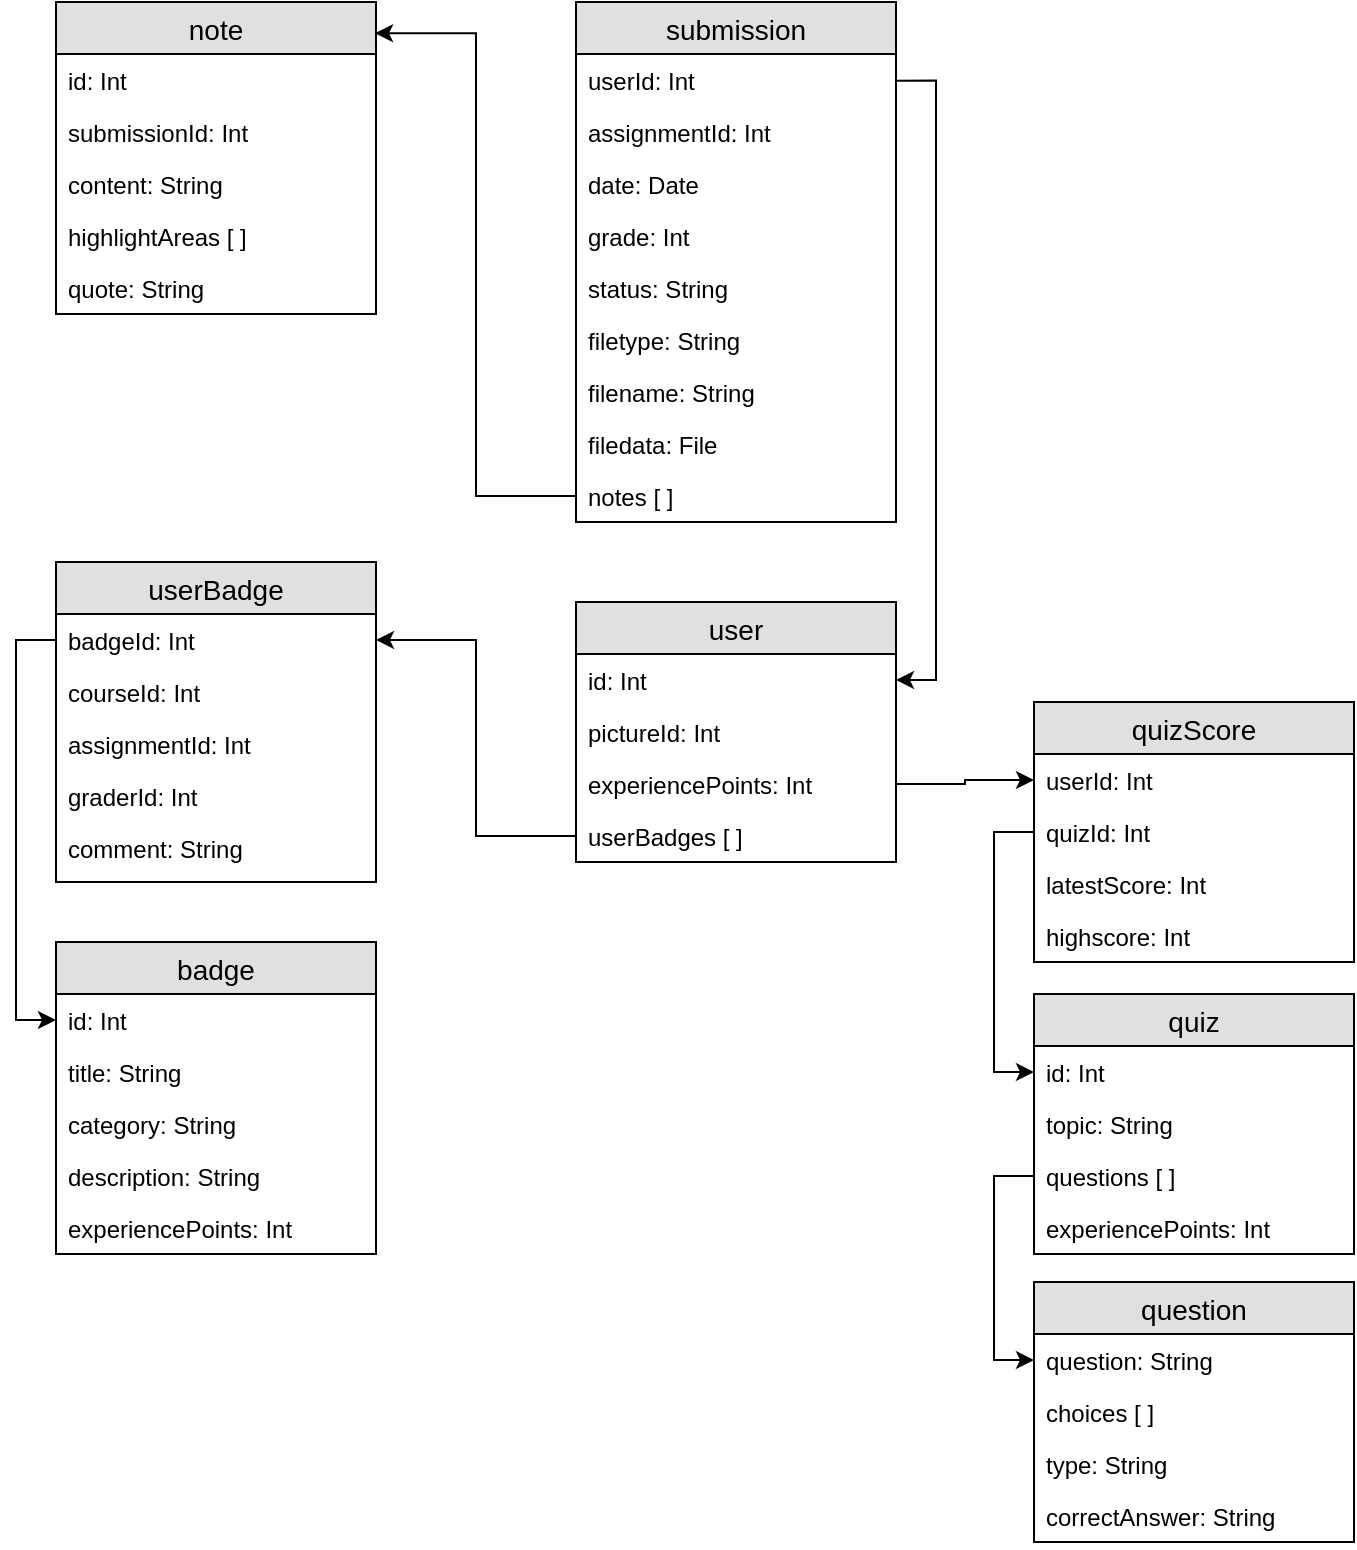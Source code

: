 <mxfile version="12.1.7" type="device" pages="1"><diagram id="9M7HGouGhGcaBpAijKqG" name="Page-1"><mxGraphModel dx="768" dy="729" grid="1" gridSize="10" guides="1" tooltips="1" connect="1" arrows="1" fold="1" page="1" pageScale="1" pageWidth="827" pageHeight="1169" math="0" shadow="0"><root><mxCell id="0"/><mxCell id="1" parent="0"/><mxCell id="UW22E7kRBmM2L81HW0uz-48" value="submission" style="swimlane;fontStyle=0;childLayout=stackLayout;horizontal=1;startSize=26;fillColor=#e0e0e0;horizontalStack=0;resizeParent=1;resizeParentMax=0;resizeLast=0;collapsible=1;marginBottom=0;swimlaneFillColor=#ffffff;align=center;fontSize=14;" parent="1" vertex="1"><mxGeometry x="380" y="320" width="160" height="260" as="geometry"/></mxCell><mxCell id="vAThn5366vt8PDFpqyOp-75" value="userId: Int" style="text;strokeColor=none;fillColor=none;spacingLeft=4;spacingRight=4;overflow=hidden;rotatable=0;points=[[0,0.5],[1,0.5]];portConstraint=eastwest;fontSize=12;" vertex="1" parent="UW22E7kRBmM2L81HW0uz-48"><mxGeometry y="26" width="160" height="26" as="geometry"/></mxCell><mxCell id="vAThn5366vt8PDFpqyOp-29" value="assignmentId: Int" style="text;strokeColor=none;fillColor=none;spacingLeft=4;spacingRight=4;overflow=hidden;rotatable=0;points=[[0,0.5],[1,0.5]];portConstraint=eastwest;fontSize=12;" vertex="1" parent="UW22E7kRBmM2L81HW0uz-48"><mxGeometry y="52" width="160" height="26" as="geometry"/></mxCell><mxCell id="vAThn5366vt8PDFpqyOp-30" value="date: Date" style="text;strokeColor=none;fillColor=none;spacingLeft=4;spacingRight=4;overflow=hidden;rotatable=0;points=[[0,0.5],[1,0.5]];portConstraint=eastwest;fontSize=12;" vertex="1" parent="UW22E7kRBmM2L81HW0uz-48"><mxGeometry y="78" width="160" height="26" as="geometry"/></mxCell><mxCell id="vAThn5366vt8PDFpqyOp-32" value="grade: Int" style="text;strokeColor=none;fillColor=none;spacingLeft=4;spacingRight=4;overflow=hidden;rotatable=0;points=[[0,0.5],[1,0.5]];portConstraint=eastwest;fontSize=12;" vertex="1" parent="UW22E7kRBmM2L81HW0uz-48"><mxGeometry y="104" width="160" height="26" as="geometry"/></mxCell><mxCell id="vAThn5366vt8PDFpqyOp-33" value="status: String" style="text;strokeColor=none;fillColor=none;spacingLeft=4;spacingRight=4;overflow=hidden;rotatable=0;points=[[0,0.5],[1,0.5]];portConstraint=eastwest;fontSize=12;" vertex="1" parent="UW22E7kRBmM2L81HW0uz-48"><mxGeometry y="130" width="160" height="26" as="geometry"/></mxCell><mxCell id="vAThn5366vt8PDFpqyOp-31" value="filetype: String" style="text;strokeColor=none;fillColor=none;spacingLeft=4;spacingRight=4;overflow=hidden;rotatable=0;points=[[0,0.5],[1,0.5]];portConstraint=eastwest;fontSize=12;" vertex="1" parent="UW22E7kRBmM2L81HW0uz-48"><mxGeometry y="156" width="160" height="26" as="geometry"/></mxCell><mxCell id="vAThn5366vt8PDFpqyOp-43" value="filename: String" style="text;strokeColor=none;fillColor=none;spacingLeft=4;spacingRight=4;overflow=hidden;rotatable=0;points=[[0,0.5],[1,0.5]];portConstraint=eastwest;fontSize=12;" vertex="1" parent="UW22E7kRBmM2L81HW0uz-48"><mxGeometry y="182" width="160" height="26" as="geometry"/></mxCell><mxCell id="vAThn5366vt8PDFpqyOp-34" value="filedata: File" style="text;strokeColor=none;fillColor=none;spacingLeft=4;spacingRight=4;overflow=hidden;rotatable=0;points=[[0,0.5],[1,0.5]];portConstraint=eastwest;fontSize=12;" vertex="1" parent="UW22E7kRBmM2L81HW0uz-48"><mxGeometry y="208" width="160" height="26" as="geometry"/></mxCell><mxCell id="vAThn5366vt8PDFpqyOp-44" value="notes [ ]" style="text;strokeColor=none;fillColor=none;spacingLeft=4;spacingRight=4;overflow=hidden;rotatable=0;points=[[0,0.5],[1,0.5]];portConstraint=eastwest;fontSize=12;" vertex="1" parent="UW22E7kRBmM2L81HW0uz-48"><mxGeometry y="234" width="160" height="26" as="geometry"/></mxCell><mxCell id="hipgeJb299juRo-40Jbe-1" value="note" style="swimlane;fontStyle=0;childLayout=stackLayout;horizontal=1;startSize=26;fillColor=#e0e0e0;horizontalStack=0;resizeParent=1;resizeParentMax=0;resizeLast=0;collapsible=1;marginBottom=0;swimlaneFillColor=#ffffff;align=center;fontSize=14;" parent="1" vertex="1"><mxGeometry x="120" y="320" width="160" height="156" as="geometry"/></mxCell><mxCell id="hipgeJb299juRo-40Jbe-2" value="id: Int" style="text;strokeColor=none;fillColor=none;spacingLeft=4;spacingRight=4;overflow=hidden;rotatable=0;points=[[0,0.5],[1,0.5]];portConstraint=eastwest;fontSize=12;" parent="hipgeJb299juRo-40Jbe-1" vertex="1"><mxGeometry y="26" width="160" height="26" as="geometry"/></mxCell><mxCell id="hipgeJb299juRo-40Jbe-6" value="submissionId: Int" style="text;strokeColor=none;fillColor=none;spacingLeft=4;spacingRight=4;overflow=hidden;rotatable=0;points=[[0,0.5],[1,0.5]];portConstraint=eastwest;fontSize=12;" parent="hipgeJb299juRo-40Jbe-1" vertex="1"><mxGeometry y="52" width="160" height="26" as="geometry"/></mxCell><mxCell id="hipgeJb299juRo-40Jbe-3" value="content: String" style="text;strokeColor=none;fillColor=none;spacingLeft=4;spacingRight=4;overflow=hidden;rotatable=0;points=[[0,0.5],[1,0.5]];portConstraint=eastwest;fontSize=12;" parent="hipgeJb299juRo-40Jbe-1" vertex="1"><mxGeometry y="78" width="160" height="26" as="geometry"/></mxCell><mxCell id="hipgeJb299juRo-40Jbe-5" value="highlightAreas [ ]" style="text;strokeColor=none;fillColor=none;spacingLeft=4;spacingRight=4;overflow=hidden;rotatable=0;points=[[0,0.5],[1,0.5]];portConstraint=eastwest;fontSize=12;" parent="hipgeJb299juRo-40Jbe-1" vertex="1"><mxGeometry y="104" width="160" height="26" as="geometry"/></mxCell><mxCell id="hipgeJb299juRo-40Jbe-4" value="quote: String" style="text;strokeColor=none;fillColor=none;spacingLeft=4;spacingRight=4;overflow=hidden;rotatable=0;points=[[0,0.5],[1,0.5]];portConstraint=eastwest;fontSize=12;" parent="hipgeJb299juRo-40Jbe-1" vertex="1"><mxGeometry y="130" width="160" height="26" as="geometry"/></mxCell><mxCell id="yq9rUIAZdd-ASlxulGNy-3" value="userBadge" style="swimlane;fontStyle=0;childLayout=stackLayout;horizontal=1;startSize=26;fillColor=#e0e0e0;horizontalStack=0;resizeParent=1;resizeParentMax=0;resizeLast=0;collapsible=1;marginBottom=0;swimlaneFillColor=#ffffff;align=center;fontSize=14;" parent="1" vertex="1"><mxGeometry x="120" y="600" width="160" height="160" as="geometry"/></mxCell><mxCell id="vAThn5366vt8PDFpqyOp-13" value="badgeId: Int" style="text;strokeColor=none;fillColor=none;spacingLeft=4;spacingRight=4;overflow=hidden;rotatable=0;points=[[0,0.5],[1,0.5]];portConstraint=eastwest;fontSize=12;" vertex="1" parent="yq9rUIAZdd-ASlxulGNy-3"><mxGeometry y="26" width="160" height="26" as="geometry"/></mxCell><mxCell id="yq9rUIAZdd-ASlxulGNy-4" value="courseId: Int" style="text;strokeColor=none;fillColor=none;spacingLeft=4;spacingRight=4;overflow=hidden;rotatable=0;points=[[0,0.5],[1,0.5]];portConstraint=eastwest;fontSize=12;" parent="yq9rUIAZdd-ASlxulGNy-3" vertex="1"><mxGeometry y="52" width="160" height="26" as="geometry"/></mxCell><mxCell id="yq9rUIAZdd-ASlxulGNy-9" value="assignmentId: Int" style="text;strokeColor=none;fillColor=none;spacingLeft=4;spacingRight=4;overflow=hidden;rotatable=0;points=[[0,0.5],[1,0.5]];portConstraint=eastwest;fontSize=12;" parent="yq9rUIAZdd-ASlxulGNy-3" vertex="1"><mxGeometry y="78" width="160" height="26" as="geometry"/></mxCell><mxCell id="vAThn5366vt8PDFpqyOp-3" value="graderId: Int" style="text;strokeColor=none;fillColor=none;spacingLeft=4;spacingRight=4;overflow=hidden;rotatable=0;points=[[0,0.5],[1,0.5]];portConstraint=eastwest;fontSize=12;" vertex="1" parent="yq9rUIAZdd-ASlxulGNy-3"><mxGeometry y="104" width="160" height="26" as="geometry"/></mxCell><mxCell id="vAThn5366vt8PDFpqyOp-57" value="comment: String" style="text;strokeColor=none;fillColor=none;spacingLeft=4;spacingRight=4;overflow=hidden;rotatable=0;points=[[0,0.5],[1,0.5]];portConstraint=eastwest;fontSize=12;" vertex="1" parent="yq9rUIAZdd-ASlxulGNy-3"><mxGeometry y="130" width="160" height="30" as="geometry"/></mxCell><mxCell id="vAThn5366vt8PDFpqyOp-4" value="user" style="swimlane;fontStyle=0;childLayout=stackLayout;horizontal=1;startSize=26;fillColor=#e0e0e0;horizontalStack=0;resizeParent=1;resizeParentMax=0;resizeLast=0;collapsible=1;marginBottom=0;swimlaneFillColor=#ffffff;align=center;fontSize=14;" vertex="1" parent="1"><mxGeometry x="380" y="620" width="160" height="130" as="geometry"/></mxCell><mxCell id="vAThn5366vt8PDFpqyOp-5" value="id: Int" style="text;strokeColor=none;fillColor=none;spacingLeft=4;spacingRight=4;overflow=hidden;rotatable=0;points=[[0,0.5],[1,0.5]];portConstraint=eastwest;fontSize=12;" vertex="1" parent="vAThn5366vt8PDFpqyOp-4"><mxGeometry y="26" width="160" height="26" as="geometry"/></mxCell><mxCell id="vAThn5366vt8PDFpqyOp-9" value="pictureId: Int" style="text;strokeColor=none;fillColor=none;spacingLeft=4;spacingRight=4;overflow=hidden;rotatable=0;points=[[0,0.5],[1,0.5]];portConstraint=eastwest;fontSize=12;" vertex="1" parent="vAThn5366vt8PDFpqyOp-4"><mxGeometry y="52" width="160" height="26" as="geometry"/></mxCell><mxCell id="vAThn5366vt8PDFpqyOp-10" value="experiencePoints: Int" style="text;strokeColor=none;fillColor=none;spacingLeft=4;spacingRight=4;overflow=hidden;rotatable=0;points=[[0,0.5],[1,0.5]];portConstraint=eastwest;fontSize=12;" vertex="1" parent="vAThn5366vt8PDFpqyOp-4"><mxGeometry y="78" width="160" height="26" as="geometry"/></mxCell><mxCell id="vAThn5366vt8PDFpqyOp-11" value="userBadges [ ]" style="text;strokeColor=none;fillColor=none;spacingLeft=4;spacingRight=4;overflow=hidden;rotatable=0;points=[[0,0.5],[1,0.5]];portConstraint=eastwest;fontSize=12;" vertex="1" parent="vAThn5366vt8PDFpqyOp-4"><mxGeometry y="104" width="160" height="26" as="geometry"/></mxCell><mxCell id="vAThn5366vt8PDFpqyOp-45" value="quizScore" style="swimlane;fontStyle=0;childLayout=stackLayout;horizontal=1;startSize=26;fillColor=#e0e0e0;horizontalStack=0;resizeParent=1;resizeParentMax=0;resizeLast=0;collapsible=1;marginBottom=0;swimlaneFillColor=#ffffff;align=center;fontSize=14;" vertex="1" parent="1"><mxGeometry x="609" y="670" width="160" height="130" as="geometry"/></mxCell><mxCell id="vAThn5366vt8PDFpqyOp-47" value="userId: Int" style="text;strokeColor=none;fillColor=none;spacingLeft=4;spacingRight=4;overflow=hidden;rotatable=0;points=[[0,0.5],[1,0.5]];portConstraint=eastwest;fontSize=12;" vertex="1" parent="vAThn5366vt8PDFpqyOp-45"><mxGeometry y="26" width="160" height="26" as="geometry"/></mxCell><mxCell id="vAThn5366vt8PDFpqyOp-83" value="quizId: Int" style="text;strokeColor=none;fillColor=none;spacingLeft=4;spacingRight=4;overflow=hidden;rotatable=0;points=[[0,0.5],[1,0.5]];portConstraint=eastwest;fontSize=12;" vertex="1" parent="vAThn5366vt8PDFpqyOp-45"><mxGeometry y="52" width="160" height="26" as="geometry"/></mxCell><mxCell id="vAThn5366vt8PDFpqyOp-48" value="latestScore: Int" style="text;strokeColor=none;fillColor=none;spacingLeft=4;spacingRight=4;overflow=hidden;rotatable=0;points=[[0,0.5],[1,0.5]];portConstraint=eastwest;fontSize=12;" vertex="1" parent="vAThn5366vt8PDFpqyOp-45"><mxGeometry y="78" width="160" height="26" as="geometry"/></mxCell><mxCell id="vAThn5366vt8PDFpqyOp-49" value="highscore: Int" style="text;strokeColor=none;fillColor=none;spacingLeft=4;spacingRight=4;overflow=hidden;rotatable=0;points=[[0,0.5],[1,0.5]];portConstraint=eastwest;fontSize=12;" vertex="1" parent="vAThn5366vt8PDFpqyOp-45"><mxGeometry y="104" width="160" height="26" as="geometry"/></mxCell><mxCell id="vAThn5366vt8PDFpqyOp-52" style="edgeStyle=orthogonalEdgeStyle;rounded=0;orthogonalLoop=1;jettySize=auto;html=1;entryX=0;entryY=0.5;entryDx=0;entryDy=0;" edge="1" parent="1" source="vAThn5366vt8PDFpqyOp-10" target="vAThn5366vt8PDFpqyOp-47"><mxGeometry relative="1" as="geometry"/></mxCell><mxCell id="vAThn5366vt8PDFpqyOp-54" style="edgeStyle=orthogonalEdgeStyle;rounded=0;orthogonalLoop=1;jettySize=auto;html=1;entryX=1;entryY=0.5;entryDx=0;entryDy=0;" edge="1" parent="1" source="vAThn5366vt8PDFpqyOp-11" target="vAThn5366vt8PDFpqyOp-13"><mxGeometry relative="1" as="geometry"/></mxCell><mxCell id="vAThn5366vt8PDFpqyOp-56" style="edgeStyle=orthogonalEdgeStyle;rounded=0;orthogonalLoop=1;jettySize=auto;html=1;entryX=0.997;entryY=0.1;entryDx=0;entryDy=0;entryPerimeter=0;" edge="1" parent="1" source="vAThn5366vt8PDFpqyOp-44" target="hipgeJb299juRo-40Jbe-1"><mxGeometry relative="1" as="geometry"/></mxCell><mxCell id="vAThn5366vt8PDFpqyOp-58" value="badge" style="swimlane;fontStyle=0;childLayout=stackLayout;horizontal=1;startSize=26;fillColor=#e0e0e0;horizontalStack=0;resizeParent=1;resizeParentMax=0;resizeLast=0;collapsible=1;marginBottom=0;swimlaneFillColor=#ffffff;align=center;fontSize=14;" vertex="1" parent="1"><mxGeometry x="120" y="790" width="160" height="156" as="geometry"/></mxCell><mxCell id="vAThn5366vt8PDFpqyOp-59" value="id: Int" style="text;strokeColor=none;fillColor=none;spacingLeft=4;spacingRight=4;overflow=hidden;rotatable=0;points=[[0,0.5],[1,0.5]];portConstraint=eastwest;fontSize=12;" vertex="1" parent="vAThn5366vt8PDFpqyOp-58"><mxGeometry y="26" width="160" height="26" as="geometry"/></mxCell><mxCell id="vAThn5366vt8PDFpqyOp-60" value="title: String" style="text;strokeColor=none;fillColor=none;spacingLeft=4;spacingRight=4;overflow=hidden;rotatable=0;points=[[0,0.5],[1,0.5]];portConstraint=eastwest;fontSize=12;" vertex="1" parent="vAThn5366vt8PDFpqyOp-58"><mxGeometry y="52" width="160" height="26" as="geometry"/></mxCell><mxCell id="vAThn5366vt8PDFpqyOp-66" value="category: String" style="text;strokeColor=none;fillColor=none;spacingLeft=4;spacingRight=4;overflow=hidden;rotatable=0;points=[[0,0.5],[1,0.5]];portConstraint=eastwest;fontSize=12;" vertex="1" parent="vAThn5366vt8PDFpqyOp-58"><mxGeometry y="78" width="160" height="26" as="geometry"/></mxCell><mxCell id="vAThn5366vt8PDFpqyOp-61" value="description: String" style="text;strokeColor=none;fillColor=none;spacingLeft=4;spacingRight=4;overflow=hidden;rotatable=0;points=[[0,0.5],[1,0.5]];portConstraint=eastwest;fontSize=12;" vertex="1" parent="vAThn5366vt8PDFpqyOp-58"><mxGeometry y="104" width="160" height="26" as="geometry"/></mxCell><mxCell id="vAThn5366vt8PDFpqyOp-62" value="experiencePoints: Int" style="text;strokeColor=none;fillColor=none;spacingLeft=4;spacingRight=4;overflow=hidden;rotatable=0;points=[[0,0.5],[1,0.5]];portConstraint=eastwest;fontSize=12;" vertex="1" parent="vAThn5366vt8PDFpqyOp-58"><mxGeometry y="130" width="160" height="26" as="geometry"/></mxCell><mxCell id="vAThn5366vt8PDFpqyOp-64" style="edgeStyle=orthogonalEdgeStyle;rounded=0;orthogonalLoop=1;jettySize=auto;html=1;entryX=0;entryY=0.5;entryDx=0;entryDy=0;" edge="1" parent="1" source="vAThn5366vt8PDFpqyOp-13" target="vAThn5366vt8PDFpqyOp-59"><mxGeometry relative="1" as="geometry"/></mxCell><mxCell id="vAThn5366vt8PDFpqyOp-68" style="edgeStyle=orthogonalEdgeStyle;rounded=0;orthogonalLoop=1;jettySize=auto;html=1;entryX=1;entryY=0.5;entryDx=0;entryDy=0;" edge="1" parent="1" target="vAThn5366vt8PDFpqyOp-5"><mxGeometry relative="1" as="geometry"><mxPoint x="540" y="359.333" as="sourcePoint"/><Array as="points"><mxPoint x="560" y="359.0"/><mxPoint x="560" y="659"/></Array></mxGeometry></mxCell><mxCell id="vAThn5366vt8PDFpqyOp-70" value="quiz" style="swimlane;fontStyle=0;childLayout=stackLayout;horizontal=1;startSize=26;fillColor=#e0e0e0;horizontalStack=0;resizeParent=1;resizeParentMax=0;resizeLast=0;collapsible=1;marginBottom=0;swimlaneFillColor=#ffffff;align=center;fontSize=14;" vertex="1" parent="1"><mxGeometry x="609" y="816" width="160" height="130" as="geometry"/></mxCell><mxCell id="vAThn5366vt8PDFpqyOp-71" value="id: Int" style="text;strokeColor=none;fillColor=none;spacingLeft=4;spacingRight=4;overflow=hidden;rotatable=0;points=[[0,0.5],[1,0.5]];portConstraint=eastwest;fontSize=12;" vertex="1" parent="vAThn5366vt8PDFpqyOp-70"><mxGeometry y="26" width="160" height="26" as="geometry"/></mxCell><mxCell id="vAThn5366vt8PDFpqyOp-72" value="topic: String" style="text;strokeColor=none;fillColor=none;spacingLeft=4;spacingRight=4;overflow=hidden;rotatable=0;points=[[0,0.5],[1,0.5]];portConstraint=eastwest;fontSize=12;" vertex="1" parent="vAThn5366vt8PDFpqyOp-70"><mxGeometry y="52" width="160" height="26" as="geometry"/></mxCell><mxCell id="vAThn5366vt8PDFpqyOp-73" value="questions [ ]" style="text;strokeColor=none;fillColor=none;spacingLeft=4;spacingRight=4;overflow=hidden;rotatable=0;points=[[0,0.5],[1,0.5]];portConstraint=eastwest;fontSize=12;" vertex="1" parent="vAThn5366vt8PDFpqyOp-70"><mxGeometry y="78" width="160" height="26" as="geometry"/></mxCell><mxCell id="vAThn5366vt8PDFpqyOp-85" value="experiencePoints: Int" style="text;strokeColor=none;fillColor=none;spacingLeft=4;spacingRight=4;overflow=hidden;rotatable=0;points=[[0,0.5],[1,0.5]];portConstraint=eastwest;fontSize=12;" vertex="1" parent="vAThn5366vt8PDFpqyOp-70"><mxGeometry y="104" width="160" height="26" as="geometry"/></mxCell><mxCell id="vAThn5366vt8PDFpqyOp-76" value="question" style="swimlane;fontStyle=0;childLayout=stackLayout;horizontal=1;startSize=26;fillColor=#e0e0e0;horizontalStack=0;resizeParent=1;resizeParentMax=0;resizeLast=0;collapsible=1;marginBottom=0;swimlaneFillColor=#ffffff;align=center;fontSize=14;" vertex="1" parent="1"><mxGeometry x="609" y="960" width="160" height="130" as="geometry"/></mxCell><mxCell id="vAThn5366vt8PDFpqyOp-77" value="question: String" style="text;strokeColor=none;fillColor=none;spacingLeft=4;spacingRight=4;overflow=hidden;rotatable=0;points=[[0,0.5],[1,0.5]];portConstraint=eastwest;fontSize=12;" vertex="1" parent="vAThn5366vt8PDFpqyOp-76"><mxGeometry y="26" width="160" height="26" as="geometry"/></mxCell><mxCell id="vAThn5366vt8PDFpqyOp-78" value="choices [ ]" style="text;strokeColor=none;fillColor=none;spacingLeft=4;spacingRight=4;overflow=hidden;rotatable=0;points=[[0,0.5],[1,0.5]];portConstraint=eastwest;fontSize=12;" vertex="1" parent="vAThn5366vt8PDFpqyOp-76"><mxGeometry y="52" width="160" height="26" as="geometry"/></mxCell><mxCell id="vAThn5366vt8PDFpqyOp-81" value="type: String" style="text;strokeColor=none;fillColor=none;spacingLeft=4;spacingRight=4;overflow=hidden;rotatable=0;points=[[0,0.5],[1,0.5]];portConstraint=eastwest;fontSize=12;" vertex="1" parent="vAThn5366vt8PDFpqyOp-76"><mxGeometry y="78" width="160" height="26" as="geometry"/></mxCell><mxCell id="vAThn5366vt8PDFpqyOp-80" value="correctAnswer: String" style="text;strokeColor=none;fillColor=none;spacingLeft=4;spacingRight=4;overflow=hidden;rotatable=0;points=[[0,0.5],[1,0.5]];portConstraint=eastwest;fontSize=12;" vertex="1" parent="vAThn5366vt8PDFpqyOp-76"><mxGeometry y="104" width="160" height="26" as="geometry"/></mxCell><mxCell id="vAThn5366vt8PDFpqyOp-82" style="edgeStyle=orthogonalEdgeStyle;rounded=0;orthogonalLoop=1;jettySize=auto;html=1;entryX=0;entryY=0.5;entryDx=0;entryDy=0;" edge="1" parent="1" source="vAThn5366vt8PDFpqyOp-73" target="vAThn5366vt8PDFpqyOp-77"><mxGeometry relative="1" as="geometry"/></mxCell><mxCell id="vAThn5366vt8PDFpqyOp-84" style="edgeStyle=orthogonalEdgeStyle;rounded=0;orthogonalLoop=1;jettySize=auto;html=1;entryX=0;entryY=0.5;entryDx=0;entryDy=0;" edge="1" parent="1" source="vAThn5366vt8PDFpqyOp-83" target="vAThn5366vt8PDFpqyOp-71"><mxGeometry relative="1" as="geometry"/></mxCell></root></mxGraphModel></diagram></mxfile>
